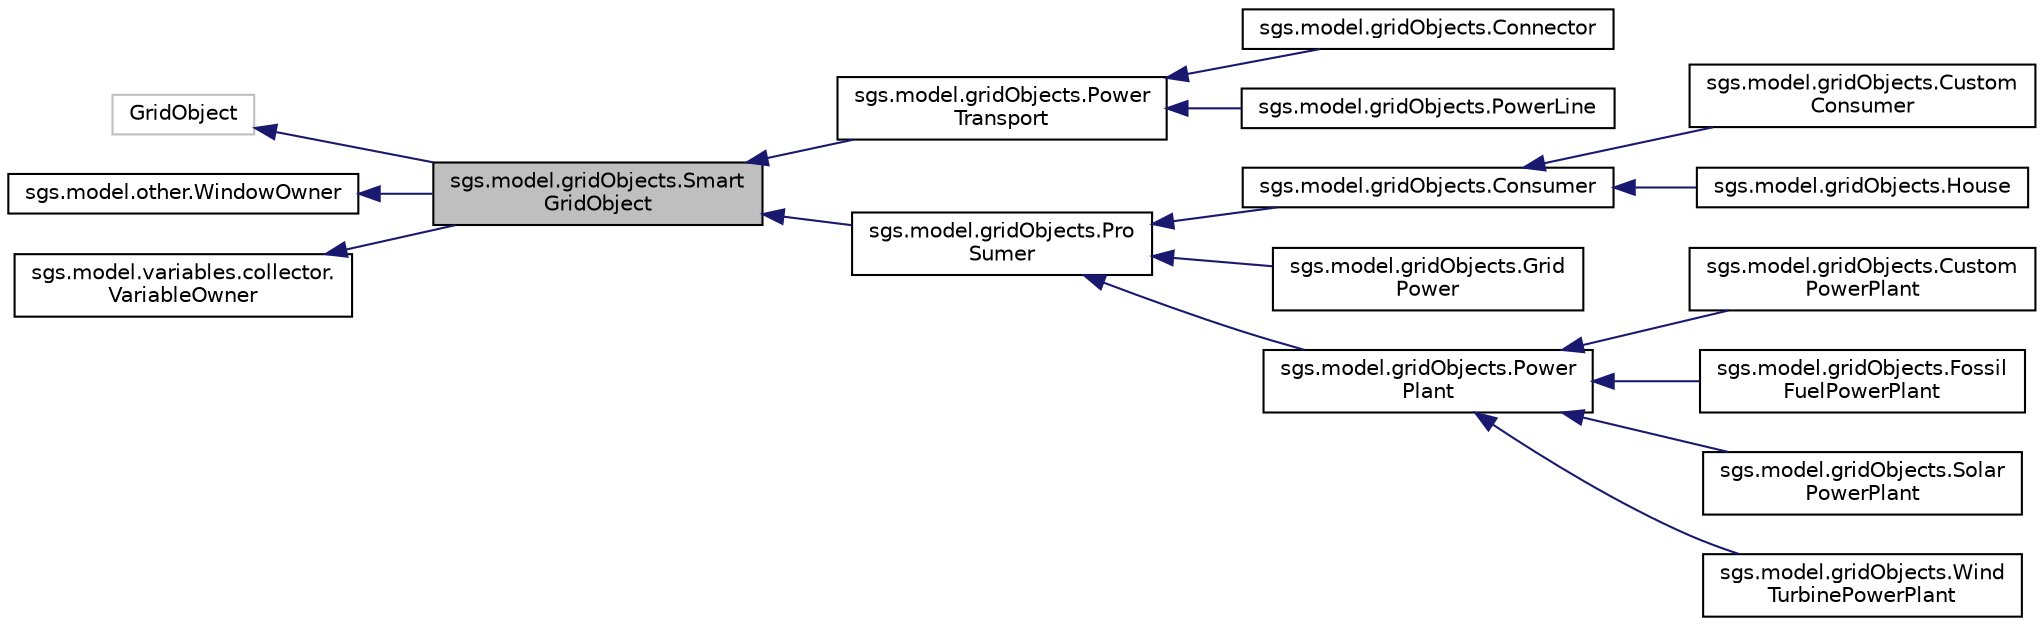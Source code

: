 digraph "sgs.model.gridObjects.SmartGridObject"
{
  edge [fontname="Helvetica",fontsize="10",labelfontname="Helvetica",labelfontsize="10"];
  node [fontname="Helvetica",fontsize="10",shape=record];
  rankdir="LR";
  Node1 [label="sgs.model.gridObjects.Smart\lGridObject",height=0.2,width=0.4,color="black", fillcolor="grey75", style="filled" fontcolor="black"];
  Node2 -> Node1 [dir="back",color="midnightblue",fontsize="10",style="solid",fontname="Helvetica"];
  Node2 [label="GridObject",height=0.2,width=0.4,color="grey75", fillcolor="white", style="filled"];
  Node3 -> Node1 [dir="back",color="midnightblue",fontsize="10",style="solid",fontname="Helvetica"];
  Node3 [label="sgs.model.other.WindowOwner",height=0.2,width=0.4,color="black", fillcolor="white", style="filled",URL="$interfacesgs_1_1model_1_1other_1_1_window_owner.html"];
  Node4 -> Node1 [dir="back",color="midnightblue",fontsize="10",style="solid",fontname="Helvetica"];
  Node4 [label="sgs.model.variables.collector.\lVariableOwner",height=0.2,width=0.4,color="black", fillcolor="white", style="filled",URL="$interfacesgs_1_1model_1_1variables_1_1collector_1_1_variable_owner.html"];
  Node1 -> Node5 [dir="back",color="midnightblue",fontsize="10",style="solid",fontname="Helvetica"];
  Node5 [label="sgs.model.gridObjects.Power\lTransport",height=0.2,width=0.4,color="black", fillcolor="white", style="filled",URL="$classsgs_1_1model_1_1grid_objects_1_1_power_transport.html"];
  Node5 -> Node6 [dir="back",color="midnightblue",fontsize="10",style="solid",fontname="Helvetica"];
  Node6 [label="sgs.model.gridObjects.Connector",height=0.2,width=0.4,color="black", fillcolor="white", style="filled",URL="$classsgs_1_1model_1_1grid_objects_1_1_connector.html"];
  Node5 -> Node7 [dir="back",color="midnightblue",fontsize="10",style="solid",fontname="Helvetica"];
  Node7 [label="sgs.model.gridObjects.PowerLine",height=0.2,width=0.4,color="black", fillcolor="white", style="filled",URL="$classsgs_1_1model_1_1grid_objects_1_1_power_line.html"];
  Node1 -> Node8 [dir="back",color="midnightblue",fontsize="10",style="solid",fontname="Helvetica"];
  Node8 [label="sgs.model.gridObjects.Pro\lSumer",height=0.2,width=0.4,color="black", fillcolor="white", style="filled",URL="$classsgs_1_1model_1_1grid_objects_1_1_pro_sumer.html"];
  Node8 -> Node9 [dir="back",color="midnightblue",fontsize="10",style="solid",fontname="Helvetica"];
  Node9 [label="sgs.model.gridObjects.Consumer",height=0.2,width=0.4,color="black", fillcolor="white", style="filled",URL="$classsgs_1_1model_1_1grid_objects_1_1_consumer.html"];
  Node9 -> Node10 [dir="back",color="midnightblue",fontsize="10",style="solid",fontname="Helvetica"];
  Node10 [label="sgs.model.gridObjects.Custom\lConsumer",height=0.2,width=0.4,color="black", fillcolor="white", style="filled",URL="$classsgs_1_1model_1_1grid_objects_1_1_custom_consumer.html"];
  Node9 -> Node11 [dir="back",color="midnightblue",fontsize="10",style="solid",fontname="Helvetica"];
  Node11 [label="sgs.model.gridObjects.House",height=0.2,width=0.4,color="black", fillcolor="white", style="filled",URL="$classsgs_1_1model_1_1grid_objects_1_1_house.html"];
  Node8 -> Node12 [dir="back",color="midnightblue",fontsize="10",style="solid",fontname="Helvetica"];
  Node12 [label="sgs.model.gridObjects.Grid\lPower",height=0.2,width=0.4,color="black", fillcolor="white", style="filled",URL="$classsgs_1_1model_1_1grid_objects_1_1_grid_power.html"];
  Node8 -> Node13 [dir="back",color="midnightblue",fontsize="10",style="solid",fontname="Helvetica"];
  Node13 [label="sgs.model.gridObjects.Power\lPlant",height=0.2,width=0.4,color="black", fillcolor="white", style="filled",URL="$classsgs_1_1model_1_1grid_objects_1_1_power_plant.html"];
  Node13 -> Node14 [dir="back",color="midnightblue",fontsize="10",style="solid",fontname="Helvetica"];
  Node14 [label="sgs.model.gridObjects.Custom\lPowerPlant",height=0.2,width=0.4,color="black", fillcolor="white", style="filled",URL="$classsgs_1_1model_1_1grid_objects_1_1_custom_power_plant.html"];
  Node13 -> Node15 [dir="back",color="midnightblue",fontsize="10",style="solid",fontname="Helvetica"];
  Node15 [label="sgs.model.gridObjects.Fossil\lFuelPowerPlant",height=0.2,width=0.4,color="black", fillcolor="white", style="filled",URL="$classsgs_1_1model_1_1grid_objects_1_1_fossil_fuel_power_plant.html"];
  Node13 -> Node16 [dir="back",color="midnightblue",fontsize="10",style="solid",fontname="Helvetica"];
  Node16 [label="sgs.model.gridObjects.Solar\lPowerPlant",height=0.2,width=0.4,color="black", fillcolor="white", style="filled",URL="$classsgs_1_1model_1_1grid_objects_1_1_solar_power_plant.html"];
  Node13 -> Node17 [dir="back",color="midnightblue",fontsize="10",style="solid",fontname="Helvetica"];
  Node17 [label="sgs.model.gridObjects.Wind\lTurbinePowerPlant",height=0.2,width=0.4,color="black", fillcolor="white", style="filled",URL="$classsgs_1_1model_1_1grid_objects_1_1_wind_turbine_power_plant.html"];
}
